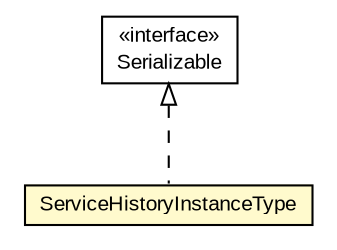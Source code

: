 #!/usr/local/bin/dot
#
# Class diagram 
# Generated by UMLGraph version R5_6-24-gf6e263 (http://www.umlgraph.org/)
#

digraph G {
	edge [fontname="arial",fontsize=10,labelfontname="arial",labelfontsize=10];
	node [fontname="arial",fontsize=10,shape=plaintext];
	nodesep=0.25;
	ranksep=0.5;
	// eu.europa.esig.jaxb.tsl.ServiceHistoryInstanceType
	c597899 [label=<<table title="eu.europa.esig.jaxb.tsl.ServiceHistoryInstanceType" border="0" cellborder="1" cellspacing="0" cellpadding="2" port="p" bgcolor="lemonChiffon" href="./ServiceHistoryInstanceType.html">
		<tr><td><table border="0" cellspacing="0" cellpadding="1">
<tr><td align="center" balign="center"> ServiceHistoryInstanceType </td></tr>
		</table></td></tr>
		</table>>, URL="./ServiceHistoryInstanceType.html", fontname="arial", fontcolor="black", fontsize=10.0];
	//eu.europa.esig.jaxb.tsl.ServiceHistoryInstanceType implements java.io.Serializable
	c598178:p -> c597899:p [dir=back,arrowtail=empty,style=dashed];
	// java.io.Serializable
	c598178 [label=<<table title="java.io.Serializable" border="0" cellborder="1" cellspacing="0" cellpadding="2" port="p" href="http://java.sun.com/j2se/1.4.2/docs/api/java/io/Serializable.html">
		<tr><td><table border="0" cellspacing="0" cellpadding="1">
<tr><td align="center" balign="center"> &#171;interface&#187; </td></tr>
<tr><td align="center" balign="center"> Serializable </td></tr>
		</table></td></tr>
		</table>>, URL="http://java.sun.com/j2se/1.4.2/docs/api/java/io/Serializable.html", fontname="arial", fontcolor="black", fontsize=10.0];
}

